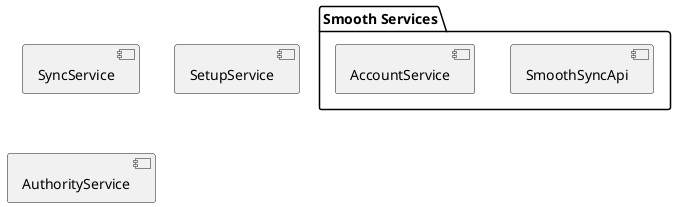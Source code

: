 @startuml

package "Smooth Services" {
[SmoothSyncApi]
[AccountService]
}


[SyncService]

[SetupService]

[AuthorityService]

@enduml